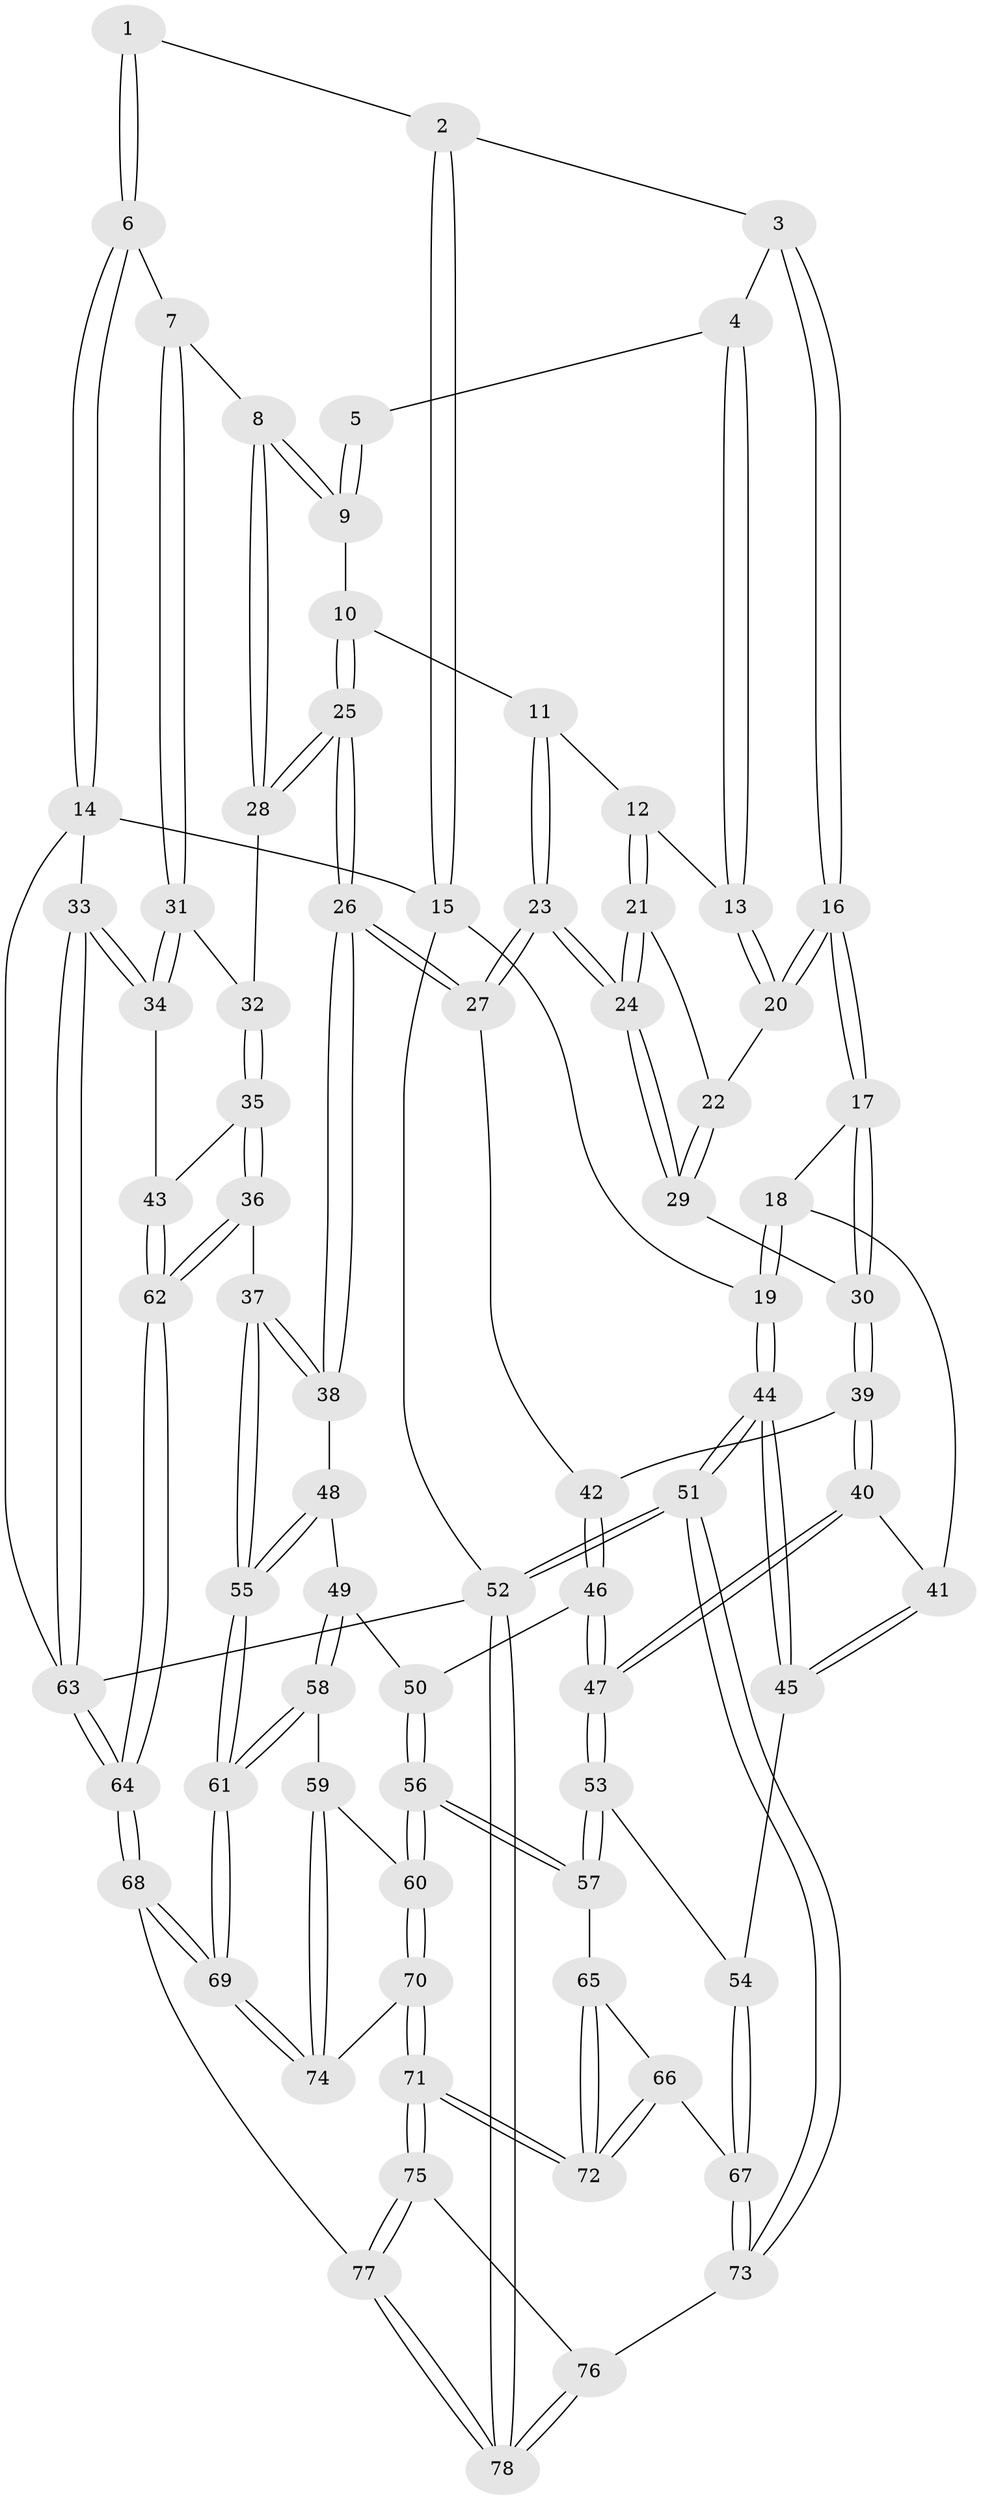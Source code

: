 // coarse degree distribution, {4: 0.45652173913043476, 5: 0.32608695652173914, 3: 0.10869565217391304, 6: 0.08695652173913043, 2: 0.021739130434782608}
// Generated by graph-tools (version 1.1) at 2025/52/02/27/25 19:52:39]
// undirected, 78 vertices, 192 edges
graph export_dot {
graph [start="1"]
  node [color=gray90,style=filled];
  1 [pos="+0.6589947507107856+0"];
  2 [pos="+0.0803107966386378+0"];
  3 [pos="+0.16845286306230517+0"];
  4 [pos="+0.5067543514570242+0.10137668944495508"];
  5 [pos="+0.5606658516248855+0.06686413008988083"];
  6 [pos="+1+0"];
  7 [pos="+0.8947861417174033+0.0667908397804434"];
  8 [pos="+0.7394486510562148+0.22467679459189677"];
  9 [pos="+0.662047881706798+0.1835495243310673"];
  10 [pos="+0.5348207476916687+0.25933243628200436"];
  11 [pos="+0.47798754864921084+0.23183354014723037"];
  12 [pos="+0.4735693582801305+0.22794010131958403"];
  13 [pos="+0.46542964660656433+0.2166656605292661"];
  14 [pos="+1+0"];
  15 [pos="+0+0"];
  16 [pos="+0.2059889066866237+0.17910642789039383"];
  17 [pos="+0.17742369974288372+0.26362378382816676"];
  18 [pos="+0.1242320405930005+0.31702743999355354"];
  19 [pos="+0+0.30108440881245085"];
  20 [pos="+0.3558466161645857+0.22959691943840904"];
  21 [pos="+0.42066232759178995+0.35644775700609654"];
  22 [pos="+0.3560897677365616+0.230596942559054"];
  23 [pos="+0.48912156360963494+0.4519334329294232"];
  24 [pos="+0.4221490889516152+0.40000502958286527"];
  25 [pos="+0.6182349391635138+0.39060019798561"];
  26 [pos="+0.583877003019345+0.4726049134425696"];
  27 [pos="+0.490097754830372+0.4530417891899964"];
  28 [pos="+0.7374162295603017+0.2827626376665456"];
  29 [pos="+0.3603549066772198+0.38774985599471556"];
  30 [pos="+0.2985626933469019+0.39765747312539146"];
  31 [pos="+0.9026125225844862+0.38504697747244054"];
  32 [pos="+0.8138951272608491+0.3481774209135997"];
  33 [pos="+1+0.44675753632742043"];
  34 [pos="+1+0.46640200452056796"];
  35 [pos="+0.7147218429784508+0.557813699219104"];
  36 [pos="+0.6890424834708729+0.5655397765289363"];
  37 [pos="+0.6435662500285585+0.5619137335231537"];
  38 [pos="+0.5882141649030236+0.4804736901737423"];
  39 [pos="+0.2830418047596443+0.4764870513987235"];
  40 [pos="+0.19488640982043684+0.5308902867872777"];
  41 [pos="+0.11712945552327665+0.3966359883868865"];
  42 [pos="+0.3832196646388813+0.5337346009366929"];
  43 [pos="+0.9270454893096008+0.5420111424524159"];
  44 [pos="+0+0.6185611795410854"];
  45 [pos="+0+0.5763252825208669"];
  46 [pos="+0.37717189042981897+0.5638719108778547"];
  47 [pos="+0.18527177873235662+0.574403996926781"];
  48 [pos="+0.44523448542476957+0.6099346496644191"];
  49 [pos="+0.38869345647550235+0.6028980306309848"];
  50 [pos="+0.3778160641942409+0.5941433082923316"];
  51 [pos="+0+0.787176017259942"];
  52 [pos="+0+1"];
  53 [pos="+0.1803474601048522+0.5873997198247769"];
  54 [pos="+0.12054721340234635+0.5960968522007573"];
  55 [pos="+0.5733608160733743+0.7160866518218522"];
  56 [pos="+0.2877275296508299+0.6781992493533138"];
  57 [pos="+0.2132606915504474+0.6439961723400895"];
  58 [pos="+0.4390605142951271+0.7068527258813644"];
  59 [pos="+0.3581381044170961+0.7176861027072324"];
  60 [pos="+0.29196631585318905+0.6864521850990956"];
  61 [pos="+0.5606118613482969+0.7607410549877939"];
  62 [pos="+0.8776383255023523+0.8493432035110673"];
  63 [pos="+1+1"];
  64 [pos="+0.9253513282838397+1"];
  65 [pos="+0.2027631914799618+0.6636876566506938"];
  66 [pos="+0.09185392780802082+0.7439046348051724"];
  67 [pos="+0.08006499262721986+0.7448676736713793"];
  68 [pos="+0.6491021143571682+1"];
  69 [pos="+0.5755835076743148+0.8863614099536651"];
  70 [pos="+0.2716856047827801+0.8246178571004039"];
  71 [pos="+0.22672605464001308+0.8946748768712395"];
  72 [pos="+0.18055554391364448+0.7810399566776298"];
  73 [pos="+0+0.802251156077272"];
  74 [pos="+0.36982739480129123+0.7932212060586045"];
  75 [pos="+0.2236355669081625+0.9110424766268749"];
  76 [pos="+0.09717248759032544+0.8658980968724949"];
  77 [pos="+0.31170173280647834+1"];
  78 [pos="+0+1"];
  1 -- 2;
  1 -- 6;
  1 -- 6;
  2 -- 3;
  2 -- 15;
  2 -- 15;
  3 -- 4;
  3 -- 16;
  3 -- 16;
  4 -- 5;
  4 -- 13;
  4 -- 13;
  5 -- 9;
  5 -- 9;
  6 -- 7;
  6 -- 14;
  6 -- 14;
  7 -- 8;
  7 -- 31;
  7 -- 31;
  8 -- 9;
  8 -- 9;
  8 -- 28;
  8 -- 28;
  9 -- 10;
  10 -- 11;
  10 -- 25;
  10 -- 25;
  11 -- 12;
  11 -- 23;
  11 -- 23;
  12 -- 13;
  12 -- 21;
  12 -- 21;
  13 -- 20;
  13 -- 20;
  14 -- 15;
  14 -- 33;
  14 -- 63;
  15 -- 19;
  15 -- 52;
  16 -- 17;
  16 -- 17;
  16 -- 20;
  16 -- 20;
  17 -- 18;
  17 -- 30;
  17 -- 30;
  18 -- 19;
  18 -- 19;
  18 -- 41;
  19 -- 44;
  19 -- 44;
  20 -- 22;
  21 -- 22;
  21 -- 24;
  21 -- 24;
  22 -- 29;
  22 -- 29;
  23 -- 24;
  23 -- 24;
  23 -- 27;
  23 -- 27;
  24 -- 29;
  24 -- 29;
  25 -- 26;
  25 -- 26;
  25 -- 28;
  25 -- 28;
  26 -- 27;
  26 -- 27;
  26 -- 38;
  26 -- 38;
  27 -- 42;
  28 -- 32;
  29 -- 30;
  30 -- 39;
  30 -- 39;
  31 -- 32;
  31 -- 34;
  31 -- 34;
  32 -- 35;
  32 -- 35;
  33 -- 34;
  33 -- 34;
  33 -- 63;
  33 -- 63;
  34 -- 43;
  35 -- 36;
  35 -- 36;
  35 -- 43;
  36 -- 37;
  36 -- 62;
  36 -- 62;
  37 -- 38;
  37 -- 38;
  37 -- 55;
  37 -- 55;
  38 -- 48;
  39 -- 40;
  39 -- 40;
  39 -- 42;
  40 -- 41;
  40 -- 47;
  40 -- 47;
  41 -- 45;
  41 -- 45;
  42 -- 46;
  42 -- 46;
  43 -- 62;
  43 -- 62;
  44 -- 45;
  44 -- 45;
  44 -- 51;
  44 -- 51;
  45 -- 54;
  46 -- 47;
  46 -- 47;
  46 -- 50;
  47 -- 53;
  47 -- 53;
  48 -- 49;
  48 -- 55;
  48 -- 55;
  49 -- 50;
  49 -- 58;
  49 -- 58;
  50 -- 56;
  50 -- 56;
  51 -- 52;
  51 -- 52;
  51 -- 73;
  51 -- 73;
  52 -- 78;
  52 -- 78;
  52 -- 63;
  53 -- 54;
  53 -- 57;
  53 -- 57;
  54 -- 67;
  54 -- 67;
  55 -- 61;
  55 -- 61;
  56 -- 57;
  56 -- 57;
  56 -- 60;
  56 -- 60;
  57 -- 65;
  58 -- 59;
  58 -- 61;
  58 -- 61;
  59 -- 60;
  59 -- 74;
  59 -- 74;
  60 -- 70;
  60 -- 70;
  61 -- 69;
  61 -- 69;
  62 -- 64;
  62 -- 64;
  63 -- 64;
  63 -- 64;
  64 -- 68;
  64 -- 68;
  65 -- 66;
  65 -- 72;
  65 -- 72;
  66 -- 67;
  66 -- 72;
  66 -- 72;
  67 -- 73;
  67 -- 73;
  68 -- 69;
  68 -- 69;
  68 -- 77;
  69 -- 74;
  69 -- 74;
  70 -- 71;
  70 -- 71;
  70 -- 74;
  71 -- 72;
  71 -- 72;
  71 -- 75;
  71 -- 75;
  73 -- 76;
  75 -- 76;
  75 -- 77;
  75 -- 77;
  76 -- 78;
  76 -- 78;
  77 -- 78;
  77 -- 78;
}
